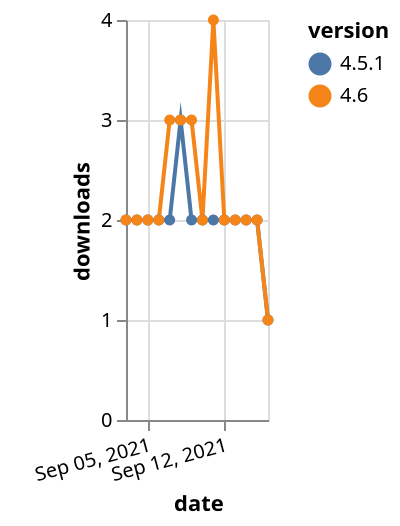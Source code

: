{"$schema": "https://vega.github.io/schema/vega-lite/v5.json", "description": "A simple bar chart with embedded data.", "data": {"values": [{"date": "2021-09-03", "total": 35354, "delta": 2, "version": "4.5.1"}, {"date": "2021-09-04", "total": 35356, "delta": 2, "version": "4.5.1"}, {"date": "2021-09-05", "total": 35358, "delta": 2, "version": "4.5.1"}, {"date": "2021-09-06", "total": 35360, "delta": 2, "version": "4.5.1"}, {"date": "2021-09-07", "total": 35362, "delta": 2, "version": "4.5.1"}, {"date": "2021-09-08", "total": 35365, "delta": 3, "version": "4.5.1"}, {"date": "2021-09-09", "total": 35367, "delta": 2, "version": "4.5.1"}, {"date": "2021-09-10", "total": 35369, "delta": 2, "version": "4.5.1"}, {"date": "2021-09-11", "total": 35371, "delta": 2, "version": "4.5.1"}, {"date": "2021-09-12", "total": 35373, "delta": 2, "version": "4.5.1"}, {"date": "2021-09-13", "total": 35375, "delta": 2, "version": "4.5.1"}, {"date": "2021-09-14", "total": 35377, "delta": 2, "version": "4.5.1"}, {"date": "2021-09-15", "total": 35379, "delta": 2, "version": "4.5.1"}, {"date": "2021-09-16", "total": 35380, "delta": 1, "version": "4.5.1"}, {"date": "2021-09-03", "total": 2945, "delta": 2, "version": "4.6"}, {"date": "2021-09-04", "total": 2947, "delta": 2, "version": "4.6"}, {"date": "2021-09-05", "total": 2949, "delta": 2, "version": "4.6"}, {"date": "2021-09-06", "total": 2951, "delta": 2, "version": "4.6"}, {"date": "2021-09-07", "total": 2954, "delta": 3, "version": "4.6"}, {"date": "2021-09-08", "total": 2957, "delta": 3, "version": "4.6"}, {"date": "2021-09-09", "total": 2960, "delta": 3, "version": "4.6"}, {"date": "2021-09-10", "total": 2962, "delta": 2, "version": "4.6"}, {"date": "2021-09-11", "total": 2966, "delta": 4, "version": "4.6"}, {"date": "2021-09-12", "total": 2968, "delta": 2, "version": "4.6"}, {"date": "2021-09-13", "total": 2970, "delta": 2, "version": "4.6"}, {"date": "2021-09-14", "total": 2972, "delta": 2, "version": "4.6"}, {"date": "2021-09-15", "total": 2974, "delta": 2, "version": "4.6"}, {"date": "2021-09-16", "total": 2975, "delta": 1, "version": "4.6"}]}, "width": "container", "mark": {"type": "line", "point": {"filled": true}}, "encoding": {"x": {"field": "date", "type": "temporal", "timeUnit": "yearmonthdate", "title": "date", "axis": {"labelAngle": -15}}, "y": {"field": "delta", "type": "quantitative", "title": "downloads"}, "color": {"field": "version", "type": "nominal"}, "tooltip": {"field": "delta"}}}